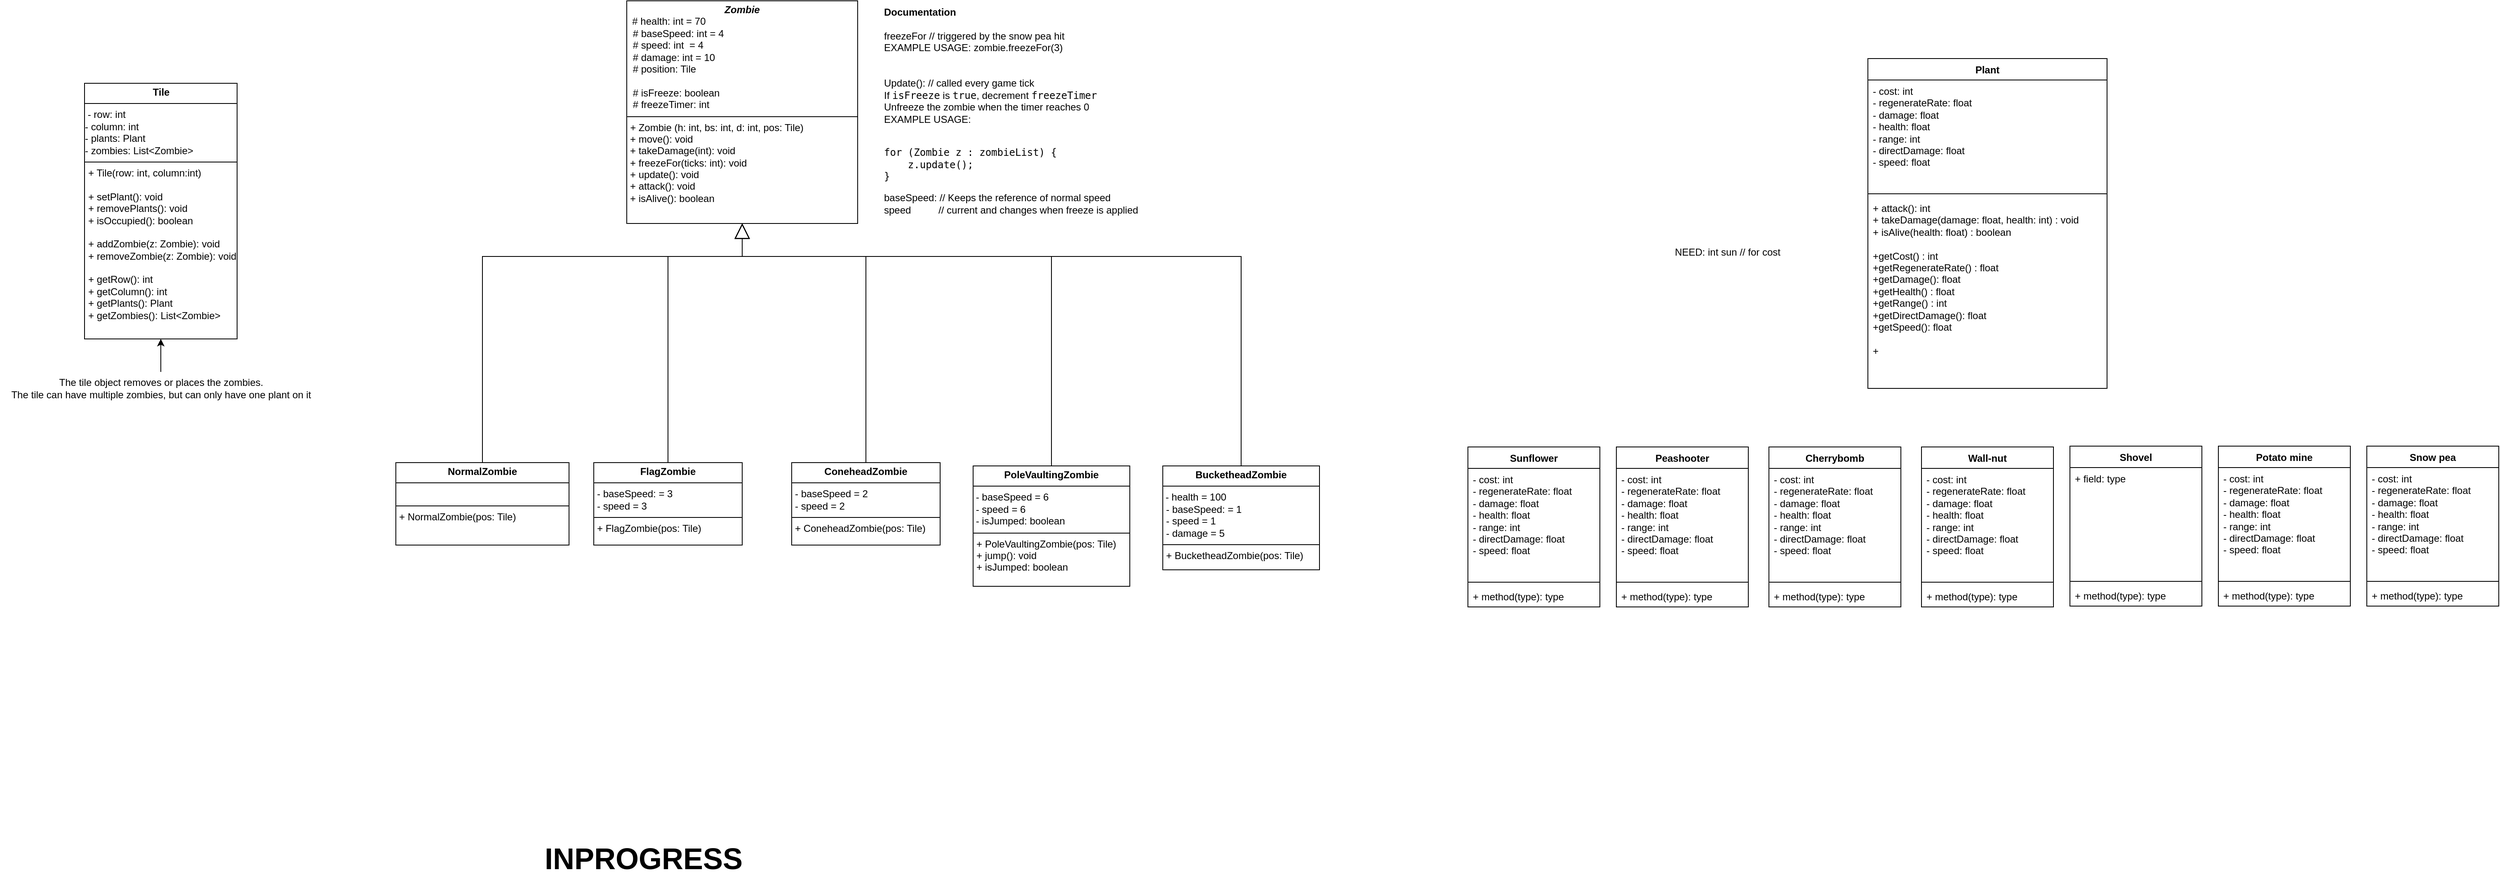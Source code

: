 <mxfile version="27.1.6">
  <diagram name="Page-1" id="4-HPhemy-RtVB5r8iuPV">
    <mxGraphModel grid="1" page="1" gridSize="10" guides="1" tooltips="1" connect="1" arrows="1" fold="1" pageScale="1" pageWidth="850" pageHeight="1100" math="0" shadow="0">
      <root>
        <mxCell id="0" />
        <mxCell id="1" parent="0" />
        <mxCell id="kYvd2Tz3C7XksMRl13nF-1" value="&lt;p style=&quot;margin:0px;margin-top:4px;text-align:center;&quot;&gt;&lt;b&gt;&lt;i&gt;Zombie&lt;/i&gt;&lt;/b&gt;&lt;/p&gt;&amp;nbsp; # health: int = 70&lt;br&gt;&lt;p style=&quot;margin: 0px 0px 0px 4px;&quot;&gt;&lt;span style=&quot;background-color: transparent; color: light-dark(rgb(0, 0, 0), rgb(255, 255, 255));&quot;&gt;&amp;nbsp;# baseSpeed: int = 4&lt;/span&gt;&lt;/p&gt;&lt;p style=&quot;margin: 0px 0px 0px 4px;&quot;&gt;&lt;span style=&quot;background-color: transparent; color: light-dark(rgb(0, 0, 0), rgb(255, 255, 255));&quot;&gt;&amp;nbsp;# speed: int&amp;nbsp; = 4&lt;/span&gt;&lt;/p&gt;&lt;p style=&quot;margin: 0px 0px 0px 4px;&quot;&gt;&lt;span style=&quot;background-color: transparent; color: light-dark(rgb(0, 0, 0), rgb(255, 255, 255));&quot;&gt;&amp;nbsp;# damage: int = 10&lt;/span&gt;&lt;/p&gt;&lt;p style=&quot;margin: 0px 0px 0px 4px;&quot;&gt;&lt;span style=&quot;background-color: transparent; color: light-dark(rgb(0, 0, 0), rgb(255, 255, 255));&quot;&gt;&amp;nbsp;# position: Tile&lt;/span&gt;&lt;/p&gt;&lt;p style=&quot;margin: 0px 0px 0px 4px;&quot;&gt;&lt;br&gt;&lt;/p&gt;&lt;p style=&quot;margin: 0px 0px 0px 4px;&quot;&gt;&amp;nbsp;# isFreeze: boolean&lt;/p&gt;&lt;p style=&quot;margin: 0px 0px 0px 4px;&quot;&gt;&amp;nbsp;# freezeTimer: int&lt;/p&gt;&lt;hr size=&quot;1&quot; style=&quot;border-style:solid;&quot;&gt;&lt;p style=&quot;margin: 0px 0px 0px 4px;&quot;&gt;&lt;i&gt;+&lt;/i&gt; Zombie (h: int, bs: int, d: int, pos: Tile)&lt;/p&gt;&lt;p style=&quot;margin: 0px 0px 0px 4px;&quot;&gt;+ move(): void&lt;/p&gt;&lt;p style=&quot;margin: 0px 0px 0px 4px;&quot;&gt;+&amp;nbsp;&lt;span style=&quot;background-color: transparent; color: light-dark(rgb(0, 0, 0), rgb(255, 255, 255));&quot;&gt;takeDamage(int): void&lt;/span&gt;&lt;span style=&quot;background-color: transparent; color: light-dark(rgb(0, 0, 0), rgb(255, 255, 255));&quot;&gt;&amp;nbsp;&lt;/span&gt;&lt;/p&gt;&lt;p style=&quot;margin: 0px 0px 0px 4px;&quot;&gt;+ freezeFor(ticks: int): void&lt;/p&gt;&lt;p style=&quot;margin: 0px 0px 0px 4px;&quot;&gt;+ update(): void&lt;/p&gt;&lt;p style=&quot;margin: 0px 0px 0px 4px;&quot;&gt;+ attack(): void&lt;/p&gt;&lt;p style=&quot;margin: 0px 0px 0px 4px;&quot;&gt;+ isAlive(): boolean&lt;/p&gt;" style="verticalAlign=top;align=left;overflow=fill;html=1;whiteSpace=wrap;" vertex="1" parent="1">
          <mxGeometry x="800" y="-30" width="280" height="270" as="geometry" />
        </mxCell>
        <mxCell id="kYvd2Tz3C7XksMRl13nF-2" value="&lt;p style=&quot;margin:0px;margin-top:4px;text-align:center;&quot;&gt;&lt;b&gt;Tile&lt;/b&gt;&lt;/p&gt;&lt;hr size=&quot;1&quot; style=&quot;border-style:solid;&quot;&gt;&amp;nbsp;- row: int&lt;div&gt;- column: int&lt;/div&gt;&lt;div&gt;- plants: Plant&lt;/div&gt;&lt;div&gt;- zombies: List&amp;lt;Zombie&amp;gt;&lt;hr size=&quot;1&quot; style=&quot;border-style:solid;&quot;&gt;&lt;p style=&quot;margin:0px;margin-left:4px;&quot;&gt;+ Tile(row: int, column:int)&lt;/p&gt;&lt;p style=&quot;margin:0px;margin-left:4px;&quot;&gt;&lt;br&gt;&lt;/p&gt;&lt;p style=&quot;margin:0px;margin-left:4px;&quot;&gt;+ setPlant(): void&lt;/p&gt;&lt;p style=&quot;margin:0px;margin-left:4px;&quot;&gt;+ removePlants(): void&lt;/p&gt;&lt;p style=&quot;margin:0px;margin-left:4px;&quot;&gt;+ isOccupied(): boolean&lt;/p&gt;&lt;p style=&quot;margin:0px;margin-left:4px;&quot;&gt;&lt;br&gt;&lt;/p&gt;&lt;p style=&quot;margin:0px;margin-left:4px;&quot;&gt;+ addZombie(z: Zombie): void&lt;/p&gt;&lt;p style=&quot;margin:0px;margin-left:4px;&quot;&gt;+ removeZombie(z: Zombie): void&lt;/p&gt;&lt;p style=&quot;margin:0px;margin-left:4px;&quot;&gt;&lt;br&gt;&lt;/p&gt;&lt;p style=&quot;margin: 0px 0px 0px 4px;&quot;&gt;+ getRow(): int&lt;/p&gt;&lt;p style=&quot;margin: 0px 0px 0px 4px;&quot;&gt;+ getColumn(): int&lt;/p&gt;&lt;p style=&quot;margin: 0px 0px 0px 4px;&quot;&gt;+ getPlants(): Plant&lt;/p&gt;&lt;p style=&quot;margin: 0px 0px 0px 4px;&quot;&gt;+ getZombies(): List&amp;lt;Zombie&amp;gt;&lt;/p&gt;&lt;/div&gt;" style="verticalAlign=top;align=left;overflow=fill;html=1;whiteSpace=wrap;" vertex="1" parent="1">
          <mxGeometry x="142.5" y="70" width="185" height="310" as="geometry" />
        </mxCell>
        <mxCell id="kYvd2Tz3C7XksMRl13nF-3" value="" style="edgeStyle=orthogonalEdgeStyle;rounded=0;orthogonalLoop=1;jettySize=auto;html=1;" edge="1" parent="1" source="kYvd2Tz3C7XksMRl13nF-4" target="kYvd2Tz3C7XksMRl13nF-2">
          <mxGeometry relative="1" as="geometry" />
        </mxCell>
        <mxCell id="kYvd2Tz3C7XksMRl13nF-4" value="The tile object removes or places the zombies.&lt;div&gt;The tile can have multiple zombies, but can only have one plant on it&lt;/div&gt;" style="text;html=1;align=center;verticalAlign=middle;resizable=0;points=[];autosize=1;strokeColor=none;fillColor=none;" vertex="1" parent="1">
          <mxGeometry x="40" y="420" width="390" height="40" as="geometry" />
        </mxCell>
        <mxCell id="kYvd2Tz3C7XksMRl13nF-5" value="&lt;p style=&quot;margin:0px;margin-top:4px;text-align:center;&quot;&gt;&lt;b&gt;NormalZombie&lt;/b&gt;&lt;/p&gt;&lt;hr size=&quot;1&quot; style=&quot;border-style:solid;&quot;&gt;&lt;br&gt;&lt;hr size=&quot;1&quot; style=&quot;border-style:solid;&quot;&gt;&lt;p style=&quot;margin: 0px 0px 0px 4px;&quot;&gt;&lt;span style=&quot;background-color: transparent; color: light-dark(rgb(0, 0, 0), rgb(255, 255, 255));&quot;&gt;+&amp;nbsp;&lt;/span&gt;&lt;span style=&quot;background-color: transparent; color: light-dark(rgb(0, 0, 0), rgb(255, 255, 255));&quot;&gt;NormalZombie(pos: &lt;/span&gt;&lt;span style=&quot;background-color: transparent; color: light-dark(rgb(0, 0, 0), rgb(255, 255, 255));&quot;&gt;Tile)&lt;/span&gt;&lt;/p&gt;&lt;p style=&quot;margin: 0px 0px 0px 4px;&quot;&gt;&lt;br&gt;&lt;/p&gt;&lt;p style=&quot;margin: 0px 0px 0px 4px;&quot;&gt;&lt;br&gt;&lt;/p&gt;" style="verticalAlign=top;align=left;overflow=fill;html=1;whiteSpace=wrap;" vertex="1" parent="1">
          <mxGeometry x="520" y="530" width="210" height="100" as="geometry" />
        </mxCell>
        <mxCell id="kYvd2Tz3C7XksMRl13nF-6" value="" style="endArrow=block;endSize=16;endFill=0;html=1;rounded=0;exitX=0.5;exitY=0;exitDx=0;exitDy=0;entryX=0.5;entryY=1;entryDx=0;entryDy=0;" edge="1" parent="1" source="kYvd2Tz3C7XksMRl13nF-5" target="kYvd2Tz3C7XksMRl13nF-1">
          <mxGeometry width="160" relative="1" as="geometry">
            <mxPoint x="910" y="310" as="sourcePoint" />
            <mxPoint x="1070" y="310" as="targetPoint" />
            <Array as="points">
              <mxPoint x="625" y="280" />
              <mxPoint x="860" y="280" />
              <mxPoint x="940" y="280" />
            </Array>
          </mxGeometry>
        </mxCell>
        <mxCell id="kYvd2Tz3C7XksMRl13nF-7" value="&lt;p style=&quot;margin:0px;margin-top:4px;text-align:center;&quot;&gt;&lt;b&gt;FlagZombie&lt;/b&gt;&lt;/p&gt;&lt;hr size=&quot;1&quot; style=&quot;border-style:solid;&quot;&gt;&lt;p style=&quot;margin: 0px 0px 0px 4px;&quot;&gt;&lt;span style=&quot;background-color: transparent; color: light-dark(rgb(0, 0, 0), rgb(255, 255, 255));&quot;&gt;- baseSpeed: = 3&lt;/span&gt;&lt;/p&gt;&lt;p style=&quot;margin: 0px 0px 0px 4px;&quot;&gt;- speed = 3&lt;/p&gt;&lt;hr size=&quot;1&quot; style=&quot;border-style:solid;&quot;&gt;&lt;p style=&quot;margin: 0px 0px 0px 4px;&quot;&gt;+ FlagZombie(pos: Tile)&lt;/p&gt;" style="verticalAlign=top;align=left;overflow=fill;html=1;whiteSpace=wrap;" vertex="1" parent="1">
          <mxGeometry x="760" y="530" width="180" height="100" as="geometry" />
        </mxCell>
        <mxCell id="kYvd2Tz3C7XksMRl13nF-8" value="&lt;p style=&quot;margin:0px;margin-top:4px;text-align:center;&quot;&gt;&lt;b&gt;ConeheadZombie&lt;/b&gt;&lt;/p&gt;&lt;hr size=&quot;1&quot; style=&quot;border-style:solid;&quot;&gt;&lt;p style=&quot;margin: 0px 0px 0px 4px;&quot;&gt;- baseSpeed = 2&lt;/p&gt;&lt;p style=&quot;margin: 0px 0px 0px 4px;&quot;&gt;- speed = 2&lt;/p&gt;&lt;hr size=&quot;1&quot; style=&quot;border-style:solid;&quot;&gt;&lt;p style=&quot;margin:0px;margin-left:4px;&quot;&gt;+ ConeheadZombie(pos: Tile)&lt;/p&gt;" style="verticalAlign=top;align=left;overflow=fill;html=1;whiteSpace=wrap;" vertex="1" parent="1">
          <mxGeometry x="1000" y="530" width="180" height="100" as="geometry" />
        </mxCell>
        <mxCell id="kYvd2Tz3C7XksMRl13nF-9" value="&lt;p style=&quot;margin:0px;margin-top:4px;text-align:center;&quot;&gt;&lt;b&gt;PoleVaultingZombie&lt;/b&gt;&lt;/p&gt;&lt;hr size=&quot;1&quot; style=&quot;border-style:solid;&quot;&gt;&amp;nbsp;- baseSpeed = 6&lt;div&gt;&amp;nbsp;- speed = 6&lt;span style=&quot;background-color: transparent; color: light-dark(rgb(0, 0, 0), rgb(255, 255, 255));&quot;&gt;&amp;nbsp;&lt;/span&gt;&lt;div&gt;&lt;div&gt;&amp;nbsp;- isJumped: boolean&lt;div&gt;&lt;hr size=&quot;1&quot; style=&quot;border-style:solid;&quot;&gt;&lt;p style=&quot;margin:0px;margin-left:4px;&quot;&gt;&lt;span style=&quot;background-color: transparent; color: light-dark(rgb(0, 0, 0), rgb(255, 255, 255));&quot;&gt;+ PoleVaultingZombie(pos: Tile)&lt;/span&gt;&lt;/p&gt;&lt;p style=&quot;margin:0px;margin-left:4px;&quot;&gt;&lt;span style=&quot;background-color: transparent; color: light-dark(rgb(0, 0, 0), rgb(255, 255, 255));&quot;&gt;+ jump(): void&lt;/span&gt;&lt;/p&gt;&lt;p style=&quot;margin:0px;margin-left:4px;&quot;&gt;+ isJumped: boolean&lt;/p&gt;&lt;p style=&quot;margin:0px;margin-left:4px;&quot;&gt;&lt;br&gt;&lt;/p&gt;&lt;/div&gt;&lt;/div&gt;&lt;/div&gt;&lt;/div&gt;" style="verticalAlign=top;align=left;overflow=fill;html=1;whiteSpace=wrap;" vertex="1" parent="1">
          <mxGeometry x="1220" y="534" width="190" height="146" as="geometry" />
        </mxCell>
        <mxCell id="kYvd2Tz3C7XksMRl13nF-10" value="&lt;p style=&quot;margin:0px;margin-top:4px;text-align:center;&quot;&gt;&lt;b&gt;BucketheadZombie&lt;/b&gt;&lt;/p&gt;&lt;hr size=&quot;1&quot; style=&quot;border-style:solid;&quot;&gt;&amp;nbsp;- health = 100&lt;br&gt;&lt;p style=&quot;margin: 0px 0px 0px 4px;&quot;&gt;&lt;span style=&quot;background-color: transparent; color: light-dark(rgb(0, 0, 0), rgb(255, 255, 255));&quot;&gt;- baseSpeed: = 1&lt;/span&gt;&lt;/p&gt;&lt;p style=&quot;margin: 0px 0px 0px 4px;&quot;&gt;&lt;span style=&quot;background-color: transparent; color: light-dark(rgb(0, 0, 0), rgb(255, 255, 255));&quot;&gt;- speed = 1&lt;/span&gt;&lt;/p&gt;&lt;p style=&quot;margin: 0px 0px 0px 4px;&quot;&gt;&lt;span style=&quot;background-color: transparent; color: light-dark(rgb(0, 0, 0), rgb(255, 255, 255));&quot;&gt;- damage = 5&lt;/span&gt;&lt;/p&gt;&lt;hr size=&quot;1&quot; style=&quot;border-style:solid;&quot;&gt;&lt;p style=&quot;margin:0px;margin-left:4px;&quot;&gt;+ BucketheadZombie(pos: Tile)&lt;/p&gt;" style="verticalAlign=top;align=left;overflow=fill;html=1;whiteSpace=wrap;" vertex="1" parent="1">
          <mxGeometry x="1450" y="534" width="190" height="126" as="geometry" />
        </mxCell>
        <mxCell id="kYvd2Tz3C7XksMRl13nF-11" value="" style="endArrow=block;endSize=16;endFill=0;html=1;rounded=0;entryX=0.5;entryY=1;entryDx=0;entryDy=0;exitX=0.5;exitY=0;exitDx=0;exitDy=0;" edge="1" parent="1" source="kYvd2Tz3C7XksMRl13nF-7" target="kYvd2Tz3C7XksMRl13nF-1">
          <mxGeometry width="160" relative="1" as="geometry">
            <mxPoint x="770" y="300" as="sourcePoint" />
            <mxPoint x="1090" y="250" as="targetPoint" />
            <Array as="points">
              <mxPoint x="850" y="280" />
              <mxPoint x="940" y="280" />
            </Array>
          </mxGeometry>
        </mxCell>
        <mxCell id="kYvd2Tz3C7XksMRl13nF-12" value="" style="endArrow=block;endSize=16;endFill=0;html=1;rounded=0;entryX=0.5;entryY=1;entryDx=0;entryDy=0;exitX=0.5;exitY=0;exitDx=0;exitDy=0;" edge="1" parent="1" source="kYvd2Tz3C7XksMRl13nF-8" target="kYvd2Tz3C7XksMRl13nF-1">
          <mxGeometry width="160" relative="1" as="geometry">
            <mxPoint x="940" y="320" as="sourcePoint" />
            <mxPoint x="1090" y="240" as="targetPoint" />
            <Array as="points">
              <mxPoint x="1090" y="280" />
              <mxPoint x="940" y="280" />
            </Array>
          </mxGeometry>
        </mxCell>
        <mxCell id="kYvd2Tz3C7XksMRl13nF-13" value="" style="endArrow=block;endSize=16;endFill=0;html=1;rounded=0;entryX=0.5;entryY=1;entryDx=0;entryDy=0;exitX=0.5;exitY=0;exitDx=0;exitDy=0;" edge="1" parent="1" source="kYvd2Tz3C7XksMRl13nF-9" target="kYvd2Tz3C7XksMRl13nF-1">
          <mxGeometry width="160" relative="1" as="geometry">
            <mxPoint x="1080" y="330" as="sourcePoint" />
            <mxPoint x="1080" y="250" as="targetPoint" />
            <Array as="points">
              <mxPoint x="1315" y="280" />
              <mxPoint x="1090" y="280" />
              <mxPoint x="940" y="280" />
            </Array>
          </mxGeometry>
        </mxCell>
        <mxCell id="kYvd2Tz3C7XksMRl13nF-14" value="" style="endArrow=block;endSize=16;endFill=0;html=1;rounded=0;entryX=0.5;entryY=1;entryDx=0;entryDy=0;exitX=0.5;exitY=0;exitDx=0;exitDy=0;" edge="1" parent="1" source="kYvd2Tz3C7XksMRl13nF-10" target="kYvd2Tz3C7XksMRl13nF-1">
          <mxGeometry width="160" relative="1" as="geometry">
            <mxPoint x="1250" y="320" as="sourcePoint" />
            <mxPoint x="1100" y="240" as="targetPoint" />
            <Array as="points">
              <mxPoint x="1545" y="280" />
              <mxPoint x="1240" y="280" />
              <mxPoint x="940" y="280" />
            </Array>
          </mxGeometry>
        </mxCell>
        <mxCell id="kYvd2Tz3C7XksMRl13nF-15" value="&lt;b&gt;&lt;font style=&quot;font-size: 36px;&quot;&gt;INPROGRESS&lt;/font&gt;&lt;/b&gt;" style="text;html=1;align=center;verticalAlign=middle;resizable=0;points=[];autosize=1;strokeColor=none;fillColor=none;" vertex="1" parent="1">
          <mxGeometry x="690" y="980" width="260" height="60" as="geometry" />
        </mxCell>
        <mxCell id="kYvd2Tz3C7XksMRl13nF-16" value="Plant&lt;div&gt;&lt;br&gt;&lt;/div&gt;" style="swimlane;fontStyle=1;align=center;verticalAlign=top;childLayout=stackLayout;horizontal=1;startSize=26;horizontalStack=0;resizeParent=1;resizeParentMax=0;resizeLast=0;collapsible=1;marginBottom=0;whiteSpace=wrap;html=1;" vertex="1" parent="1">
          <mxGeometry x="2305" y="40" width="290" height="400" as="geometry" />
        </mxCell>
        <mxCell id="kYvd2Tz3C7XksMRl13nF-17" value="- cost: int&lt;div&gt;- regenerateRate: float&lt;/div&gt;&lt;div&gt;- damage: float&lt;/div&gt;&lt;div&gt;- health: float&lt;/div&gt;&lt;div&gt;- range: int&lt;/div&gt;&lt;div&gt;- directDamage: float&lt;/div&gt;&lt;div&gt;- speed: float&lt;/div&gt;" style="text;strokeColor=none;fillColor=none;align=left;verticalAlign=top;spacingLeft=4;spacingRight=4;overflow=hidden;rotatable=0;points=[[0,0.5],[1,0.5]];portConstraint=eastwest;whiteSpace=wrap;html=1;" vertex="1" parent="kYvd2Tz3C7XksMRl13nF-16">
          <mxGeometry y="26" width="290" height="134" as="geometry" />
        </mxCell>
        <mxCell id="kYvd2Tz3C7XksMRl13nF-18" value="" style="line;strokeWidth=1;fillColor=none;align=left;verticalAlign=middle;spacingTop=-1;spacingLeft=3;spacingRight=3;rotatable=0;labelPosition=right;points=[];portConstraint=eastwest;strokeColor=inherit;" vertex="1" parent="kYvd2Tz3C7XksMRl13nF-16">
          <mxGeometry y="160" width="290" height="8" as="geometry" />
        </mxCell>
        <mxCell id="kYvd2Tz3C7XksMRl13nF-19" value="+ attack(): int&lt;div&gt;+ takeDamage(damage: float, health: int) : void&lt;/div&gt;&lt;div&gt;+ isAlive(health: float) : boolean&lt;/div&gt;&lt;div&gt;&lt;br&gt;&lt;/div&gt;&lt;div&gt;+getCost() : int&lt;/div&gt;&lt;div&gt;+getRegenerateRate() : float&lt;/div&gt;&lt;div&gt;+getDamage(): float&lt;/div&gt;&lt;div&gt;+getHealth() : float&lt;/div&gt;&lt;div&gt;+getRange() : int&lt;/div&gt;&lt;div&gt;+getDirectDamage(): float&lt;/div&gt;&lt;div&gt;+getSpeed(): float&lt;/div&gt;&lt;div&gt;&lt;br&gt;&lt;/div&gt;&lt;div&gt;+&lt;/div&gt;&lt;div&gt;&lt;br&gt;&lt;/div&gt;" style="text;strokeColor=none;fillColor=none;align=left;verticalAlign=top;spacingLeft=4;spacingRight=4;overflow=hidden;rotatable=0;points=[[0,0.5],[1,0.5]];portConstraint=eastwest;whiteSpace=wrap;html=1;" vertex="1" parent="kYvd2Tz3C7XksMRl13nF-16">
          <mxGeometry y="168" width="290" height="232" as="geometry" />
        </mxCell>
        <mxCell id="kYvd2Tz3C7XksMRl13nF-20" value="Sunflower" style="swimlane;fontStyle=1;align=center;verticalAlign=top;childLayout=stackLayout;horizontal=1;startSize=26;horizontalStack=0;resizeParent=1;resizeParentMax=0;resizeLast=0;collapsible=1;marginBottom=0;whiteSpace=wrap;html=1;" vertex="1" parent="1">
          <mxGeometry x="1820" y="511" width="160" height="194" as="geometry" />
        </mxCell>
        <mxCell id="kYvd2Tz3C7XksMRl13nF-21" value="- cost: int&lt;div&gt;- regenerateRate: float&lt;/div&gt;&lt;div&gt;- damage: float&lt;/div&gt;&lt;div&gt;- health: float&lt;/div&gt;&lt;div&gt;- range: int&lt;/div&gt;&lt;div&gt;- directDamage: float&lt;/div&gt;&lt;div&gt;- speed: float&lt;/div&gt;" style="text;strokeColor=none;fillColor=none;align=left;verticalAlign=top;spacingLeft=4;spacingRight=4;overflow=hidden;rotatable=0;points=[[0,0.5],[1,0.5]];portConstraint=eastwest;whiteSpace=wrap;html=1;" vertex="1" parent="kYvd2Tz3C7XksMRl13nF-20">
          <mxGeometry y="26" width="160" height="134" as="geometry" />
        </mxCell>
        <mxCell id="kYvd2Tz3C7XksMRl13nF-22" value="" style="line;strokeWidth=1;fillColor=none;align=left;verticalAlign=middle;spacingTop=-1;spacingLeft=3;spacingRight=3;rotatable=0;labelPosition=right;points=[];portConstraint=eastwest;strokeColor=inherit;" vertex="1" parent="kYvd2Tz3C7XksMRl13nF-20">
          <mxGeometry y="160" width="160" height="8" as="geometry" />
        </mxCell>
        <mxCell id="kYvd2Tz3C7XksMRl13nF-23" value="+ method(type): type" style="text;strokeColor=none;fillColor=none;align=left;verticalAlign=top;spacingLeft=4;spacingRight=4;overflow=hidden;rotatable=0;points=[[0,0.5],[1,0.5]];portConstraint=eastwest;whiteSpace=wrap;html=1;" vertex="1" parent="kYvd2Tz3C7XksMRl13nF-20">
          <mxGeometry y="168" width="160" height="26" as="geometry" />
        </mxCell>
        <mxCell id="kYvd2Tz3C7XksMRl13nF-24" value="Peashooter" style="swimlane;fontStyle=1;align=center;verticalAlign=top;childLayout=stackLayout;horizontal=1;startSize=26;horizontalStack=0;resizeParent=1;resizeParentMax=0;resizeLast=0;collapsible=1;marginBottom=0;whiteSpace=wrap;html=1;" vertex="1" parent="1">
          <mxGeometry x="2000" y="511" width="160" height="194" as="geometry" />
        </mxCell>
        <mxCell id="kYvd2Tz3C7XksMRl13nF-25" value="- cost: int&lt;div&gt;- regenerateRate: float&lt;/div&gt;&lt;div&gt;- damage: float&lt;/div&gt;&lt;div&gt;- health: float&lt;/div&gt;&lt;div&gt;- range: int&lt;/div&gt;&lt;div&gt;- directDamage: float&lt;/div&gt;&lt;div&gt;- speed: float&lt;/div&gt;" style="text;strokeColor=none;fillColor=none;align=left;verticalAlign=top;spacingLeft=4;spacingRight=4;overflow=hidden;rotatable=0;points=[[0,0.5],[1,0.5]];portConstraint=eastwest;whiteSpace=wrap;html=1;" vertex="1" parent="kYvd2Tz3C7XksMRl13nF-24">
          <mxGeometry y="26" width="160" height="134" as="geometry" />
        </mxCell>
        <mxCell id="kYvd2Tz3C7XksMRl13nF-26" value="" style="line;strokeWidth=1;fillColor=none;align=left;verticalAlign=middle;spacingTop=-1;spacingLeft=3;spacingRight=3;rotatable=0;labelPosition=right;points=[];portConstraint=eastwest;strokeColor=inherit;" vertex="1" parent="kYvd2Tz3C7XksMRl13nF-24">
          <mxGeometry y="160" width="160" height="8" as="geometry" />
        </mxCell>
        <mxCell id="kYvd2Tz3C7XksMRl13nF-27" value="+ method(type): type" style="text;strokeColor=none;fillColor=none;align=left;verticalAlign=top;spacingLeft=4;spacingRight=4;overflow=hidden;rotatable=0;points=[[0,0.5],[1,0.5]];portConstraint=eastwest;whiteSpace=wrap;html=1;" vertex="1" parent="kYvd2Tz3C7XksMRl13nF-24">
          <mxGeometry y="168" width="160" height="26" as="geometry" />
        </mxCell>
        <mxCell id="kYvd2Tz3C7XksMRl13nF-28" value="Cherrybomb" style="swimlane;fontStyle=1;align=center;verticalAlign=top;childLayout=stackLayout;horizontal=1;startSize=26;horizontalStack=0;resizeParent=1;resizeParentMax=0;resizeLast=0;collapsible=1;marginBottom=0;whiteSpace=wrap;html=1;" vertex="1" parent="1">
          <mxGeometry x="2185" y="511" width="160" height="194" as="geometry" />
        </mxCell>
        <mxCell id="kYvd2Tz3C7XksMRl13nF-29" value="- cost: int&lt;div&gt;- regenerateRate: float&lt;/div&gt;&lt;div&gt;- damage: float&lt;/div&gt;&lt;div&gt;- health: float&lt;/div&gt;&lt;div&gt;- range: int&lt;/div&gt;&lt;div&gt;- directDamage: float&lt;/div&gt;&lt;div&gt;- speed: float&lt;/div&gt;" style="text;strokeColor=none;fillColor=none;align=left;verticalAlign=top;spacingLeft=4;spacingRight=4;overflow=hidden;rotatable=0;points=[[0,0.5],[1,0.5]];portConstraint=eastwest;whiteSpace=wrap;html=1;" vertex="1" parent="kYvd2Tz3C7XksMRl13nF-28">
          <mxGeometry y="26" width="160" height="134" as="geometry" />
        </mxCell>
        <mxCell id="kYvd2Tz3C7XksMRl13nF-30" value="" style="line;strokeWidth=1;fillColor=none;align=left;verticalAlign=middle;spacingTop=-1;spacingLeft=3;spacingRight=3;rotatable=0;labelPosition=right;points=[];portConstraint=eastwest;strokeColor=inherit;" vertex="1" parent="kYvd2Tz3C7XksMRl13nF-28">
          <mxGeometry y="160" width="160" height="8" as="geometry" />
        </mxCell>
        <mxCell id="kYvd2Tz3C7XksMRl13nF-31" value="+ method(type): type" style="text;strokeColor=none;fillColor=none;align=left;verticalAlign=top;spacingLeft=4;spacingRight=4;overflow=hidden;rotatable=0;points=[[0,0.5],[1,0.5]];portConstraint=eastwest;whiteSpace=wrap;html=1;" vertex="1" parent="kYvd2Tz3C7XksMRl13nF-28">
          <mxGeometry y="168" width="160" height="26" as="geometry" />
        </mxCell>
        <mxCell id="kYvd2Tz3C7XksMRl13nF-32" value="Wall-nut" style="swimlane;fontStyle=1;align=center;verticalAlign=top;childLayout=stackLayout;horizontal=1;startSize=26;horizontalStack=0;resizeParent=1;resizeParentMax=0;resizeLast=0;collapsible=1;marginBottom=0;whiteSpace=wrap;html=1;" vertex="1" parent="1">
          <mxGeometry x="2370" y="511" width="160" height="194" as="geometry" />
        </mxCell>
        <mxCell id="kYvd2Tz3C7XksMRl13nF-33" value="- cost: int&lt;div&gt;- regenerateRate: float&lt;/div&gt;&lt;div&gt;- damage: float&lt;/div&gt;&lt;div&gt;- health: float&lt;/div&gt;&lt;div&gt;- range: int&lt;/div&gt;&lt;div&gt;- directDamage: float&lt;/div&gt;&lt;div&gt;- speed: float&lt;/div&gt;" style="text;strokeColor=none;fillColor=none;align=left;verticalAlign=top;spacingLeft=4;spacingRight=4;overflow=hidden;rotatable=0;points=[[0,0.5],[1,0.5]];portConstraint=eastwest;whiteSpace=wrap;html=1;" vertex="1" parent="kYvd2Tz3C7XksMRl13nF-32">
          <mxGeometry y="26" width="160" height="134" as="geometry" />
        </mxCell>
        <mxCell id="kYvd2Tz3C7XksMRl13nF-34" value="" style="line;strokeWidth=1;fillColor=none;align=left;verticalAlign=middle;spacingTop=-1;spacingLeft=3;spacingRight=3;rotatable=0;labelPosition=right;points=[];portConstraint=eastwest;strokeColor=inherit;" vertex="1" parent="kYvd2Tz3C7XksMRl13nF-32">
          <mxGeometry y="160" width="160" height="8" as="geometry" />
        </mxCell>
        <mxCell id="kYvd2Tz3C7XksMRl13nF-35" value="+ method(type): type" style="text;strokeColor=none;fillColor=none;align=left;verticalAlign=top;spacingLeft=4;spacingRight=4;overflow=hidden;rotatable=0;points=[[0,0.5],[1,0.5]];portConstraint=eastwest;whiteSpace=wrap;html=1;" vertex="1" parent="kYvd2Tz3C7XksMRl13nF-32">
          <mxGeometry y="168" width="160" height="26" as="geometry" />
        </mxCell>
        <mxCell id="kYvd2Tz3C7XksMRl13nF-36" value="Shovel" style="swimlane;fontStyle=1;align=center;verticalAlign=top;childLayout=stackLayout;horizontal=1;startSize=26;horizontalStack=0;resizeParent=1;resizeParentMax=0;resizeLast=0;collapsible=1;marginBottom=0;whiteSpace=wrap;html=1;" vertex="1" parent="1">
          <mxGeometry x="2550" y="510" width="160" height="194" as="geometry" />
        </mxCell>
        <mxCell id="kYvd2Tz3C7XksMRl13nF-37" value="+ field: type" style="text;strokeColor=none;fillColor=none;align=left;verticalAlign=top;spacingLeft=4;spacingRight=4;overflow=hidden;rotatable=0;points=[[0,0.5],[1,0.5]];portConstraint=eastwest;whiteSpace=wrap;html=1;" vertex="1" parent="kYvd2Tz3C7XksMRl13nF-36">
          <mxGeometry y="26" width="160" height="134" as="geometry" />
        </mxCell>
        <mxCell id="kYvd2Tz3C7XksMRl13nF-38" value="" style="line;strokeWidth=1;fillColor=none;align=left;verticalAlign=middle;spacingTop=-1;spacingLeft=3;spacingRight=3;rotatable=0;labelPosition=right;points=[];portConstraint=eastwest;strokeColor=inherit;" vertex="1" parent="kYvd2Tz3C7XksMRl13nF-36">
          <mxGeometry y="160" width="160" height="8" as="geometry" />
        </mxCell>
        <mxCell id="kYvd2Tz3C7XksMRl13nF-39" value="+ method(type): type" style="text;strokeColor=none;fillColor=none;align=left;verticalAlign=top;spacingLeft=4;spacingRight=4;overflow=hidden;rotatable=0;points=[[0,0.5],[1,0.5]];portConstraint=eastwest;whiteSpace=wrap;html=1;" vertex="1" parent="kYvd2Tz3C7XksMRl13nF-36">
          <mxGeometry y="168" width="160" height="26" as="geometry" />
        </mxCell>
        <mxCell id="kYvd2Tz3C7XksMRl13nF-40" value="Potato mine" style="swimlane;fontStyle=1;align=center;verticalAlign=top;childLayout=stackLayout;horizontal=1;startSize=26;horizontalStack=0;resizeParent=1;resizeParentMax=0;resizeLast=0;collapsible=1;marginBottom=0;whiteSpace=wrap;html=1;" vertex="1" parent="1">
          <mxGeometry x="2730" y="510" width="160" height="194" as="geometry" />
        </mxCell>
        <mxCell id="kYvd2Tz3C7XksMRl13nF-41" value="- cost: int&lt;div&gt;- regenerateRate: float&lt;/div&gt;&lt;div&gt;- damage: float&lt;/div&gt;&lt;div&gt;- health: float&lt;/div&gt;&lt;div&gt;- range: int&lt;/div&gt;&lt;div&gt;- directDamage: float&lt;/div&gt;&lt;div&gt;- speed: float&lt;/div&gt;" style="text;strokeColor=none;fillColor=none;align=left;verticalAlign=top;spacingLeft=4;spacingRight=4;overflow=hidden;rotatable=0;points=[[0,0.5],[1,0.5]];portConstraint=eastwest;whiteSpace=wrap;html=1;" vertex="1" parent="kYvd2Tz3C7XksMRl13nF-40">
          <mxGeometry y="26" width="160" height="134" as="geometry" />
        </mxCell>
        <mxCell id="kYvd2Tz3C7XksMRl13nF-42" value="" style="line;strokeWidth=1;fillColor=none;align=left;verticalAlign=middle;spacingTop=-1;spacingLeft=3;spacingRight=3;rotatable=0;labelPosition=right;points=[];portConstraint=eastwest;strokeColor=inherit;" vertex="1" parent="kYvd2Tz3C7XksMRl13nF-40">
          <mxGeometry y="160" width="160" height="8" as="geometry" />
        </mxCell>
        <mxCell id="kYvd2Tz3C7XksMRl13nF-43" value="+ method(type): type" style="text;strokeColor=none;fillColor=none;align=left;verticalAlign=top;spacingLeft=4;spacingRight=4;overflow=hidden;rotatable=0;points=[[0,0.5],[1,0.5]];portConstraint=eastwest;whiteSpace=wrap;html=1;" vertex="1" parent="kYvd2Tz3C7XksMRl13nF-40">
          <mxGeometry y="168" width="160" height="26" as="geometry" />
        </mxCell>
        <mxCell id="kYvd2Tz3C7XksMRl13nF-44" value="Snow pea" style="swimlane;fontStyle=1;align=center;verticalAlign=top;childLayout=stackLayout;horizontal=1;startSize=26;horizontalStack=0;resizeParent=1;resizeParentMax=0;resizeLast=0;collapsible=1;marginBottom=0;whiteSpace=wrap;html=1;" vertex="1" parent="1">
          <mxGeometry x="2910" y="510" width="160" height="194" as="geometry" />
        </mxCell>
        <mxCell id="kYvd2Tz3C7XksMRl13nF-45" value="- cost: int&lt;div&gt;- regenerateRate: float&lt;/div&gt;&lt;div&gt;- damage: float&lt;/div&gt;&lt;div&gt;- health: float&lt;/div&gt;&lt;div&gt;- range: int&lt;/div&gt;&lt;div&gt;- directDamage: float&lt;/div&gt;&lt;div&gt;- speed: float&lt;/div&gt;" style="text;strokeColor=none;fillColor=none;align=left;verticalAlign=top;spacingLeft=4;spacingRight=4;overflow=hidden;rotatable=0;points=[[0,0.5],[1,0.5]];portConstraint=eastwest;whiteSpace=wrap;html=1;" vertex="1" parent="kYvd2Tz3C7XksMRl13nF-44">
          <mxGeometry y="26" width="160" height="134" as="geometry" />
        </mxCell>
        <mxCell id="kYvd2Tz3C7XksMRl13nF-46" value="" style="line;strokeWidth=1;fillColor=none;align=left;verticalAlign=middle;spacingTop=-1;spacingLeft=3;spacingRight=3;rotatable=0;labelPosition=right;points=[];portConstraint=eastwest;strokeColor=inherit;" vertex="1" parent="kYvd2Tz3C7XksMRl13nF-44">
          <mxGeometry y="160" width="160" height="8" as="geometry" />
        </mxCell>
        <mxCell id="kYvd2Tz3C7XksMRl13nF-47" value="+ method(type): type" style="text;strokeColor=none;fillColor=none;align=left;verticalAlign=top;spacingLeft=4;spacingRight=4;overflow=hidden;rotatable=0;points=[[0,0.5],[1,0.5]];portConstraint=eastwest;whiteSpace=wrap;html=1;" vertex="1" parent="kYvd2Tz3C7XksMRl13nF-44">
          <mxGeometry y="168" width="160" height="26" as="geometry" />
        </mxCell>
        <mxCell id="kYvd2Tz3C7XksMRl13nF-48" value="NEED: int sun // for cost" style="text;html=1;align=center;verticalAlign=middle;whiteSpace=wrap;rounded=0;" vertex="1" parent="1">
          <mxGeometry x="2050" y="260" width="170" height="30" as="geometry" />
        </mxCell>
        <mxCell id="5ORLc70mwK0iMiF9P5j_-1" value="&lt;span style=&quot;background-color: transparent; color: light-dark(rgb(0, 0, 0), rgb(255, 255, 255));&quot;&gt;&lt;b&gt;Documentation&lt;/b&gt;&lt;br&gt;&lt;br&gt;freezeFor // triggered by the snow pea hit&lt;/span&gt;&lt;div&gt;&lt;span style=&quot;background-color: transparent; color: light-dark(rgb(0, 0, 0), rgb(255, 255, 255));&quot;&gt;EXAMPLE USAGE:&amp;nbsp;&lt;/span&gt;&lt;span style=&quot;background-color: transparent; color: light-dark(rgb(0, 0, 0), rgb(255, 255, 255));&quot;&gt;zombie.freezeFor(&lt;/span&gt;&lt;span style=&quot;background-color: transparent; color: light-dark(rgb(0, 0, 0), rgb(255, 255, 255));&quot;&gt;3&lt;/span&gt;&lt;span style=&quot;background-color: transparent; color: light-dark(rgb(0, 0, 0), rgb(255, 255, 255));&quot;&gt;)&lt;/span&gt;&lt;/div&gt;&lt;div&gt;&lt;span style=&quot;background-color: transparent; color: light-dark(rgb(0, 0, 0), rgb(255, 255, 255));&quot;&gt;&lt;br&gt;&lt;/span&gt;&lt;/div&gt;&lt;div&gt;&lt;span style=&quot;background-color: transparent; color: light-dark(rgb(0, 0, 0), rgb(255, 255, 255));&quot;&gt;&lt;br&gt;&lt;/span&gt;&lt;div&gt;&lt;span style=&quot;background-color: transparent; color: light-dark(rgb(0, 0, 0), rgb(255, 255, 255));&quot;&gt;Update(): // called every game tick&lt;br&gt;If &lt;code&gt;isFreeze&lt;/code&gt; is &lt;code&gt;true&lt;/code&gt;, decrement &lt;code&gt;freezeTimer&lt;br&gt;&lt;/code&gt;&lt;/span&gt;&lt;span style=&quot;background-color: transparent; color: light-dark(rgb(0, 0, 0), rgb(255, 255, 255));&quot;&gt;Unfreeze the zombie when the timer reaches 0&lt;/span&gt;&lt;/div&gt;&lt;div&gt;EXAMPLE USAGE:&lt;br&gt;&lt;br&gt;&lt;pre&gt;for (Zombie z : zombieList) {&lt;br&gt;    z.update();&lt;br&gt;}&lt;/pre&gt;&lt;/div&gt;&lt;div&gt;baseSpeed: // Keeps the reference of normal speed&lt;/div&gt;&lt;div&gt;speed&amp;nbsp; &amp;nbsp; &amp;nbsp; &amp;nbsp; &amp;nbsp; // current and changes when freeze is applied&lt;/div&gt;&lt;/div&gt;" style="text;whiteSpace=wrap;html=1;" vertex="1" parent="1">
          <mxGeometry x="1110" y="-30" width="350" height="310" as="geometry" />
        </mxCell>
      </root>
    </mxGraphModel>
  </diagram>
</mxfile>
